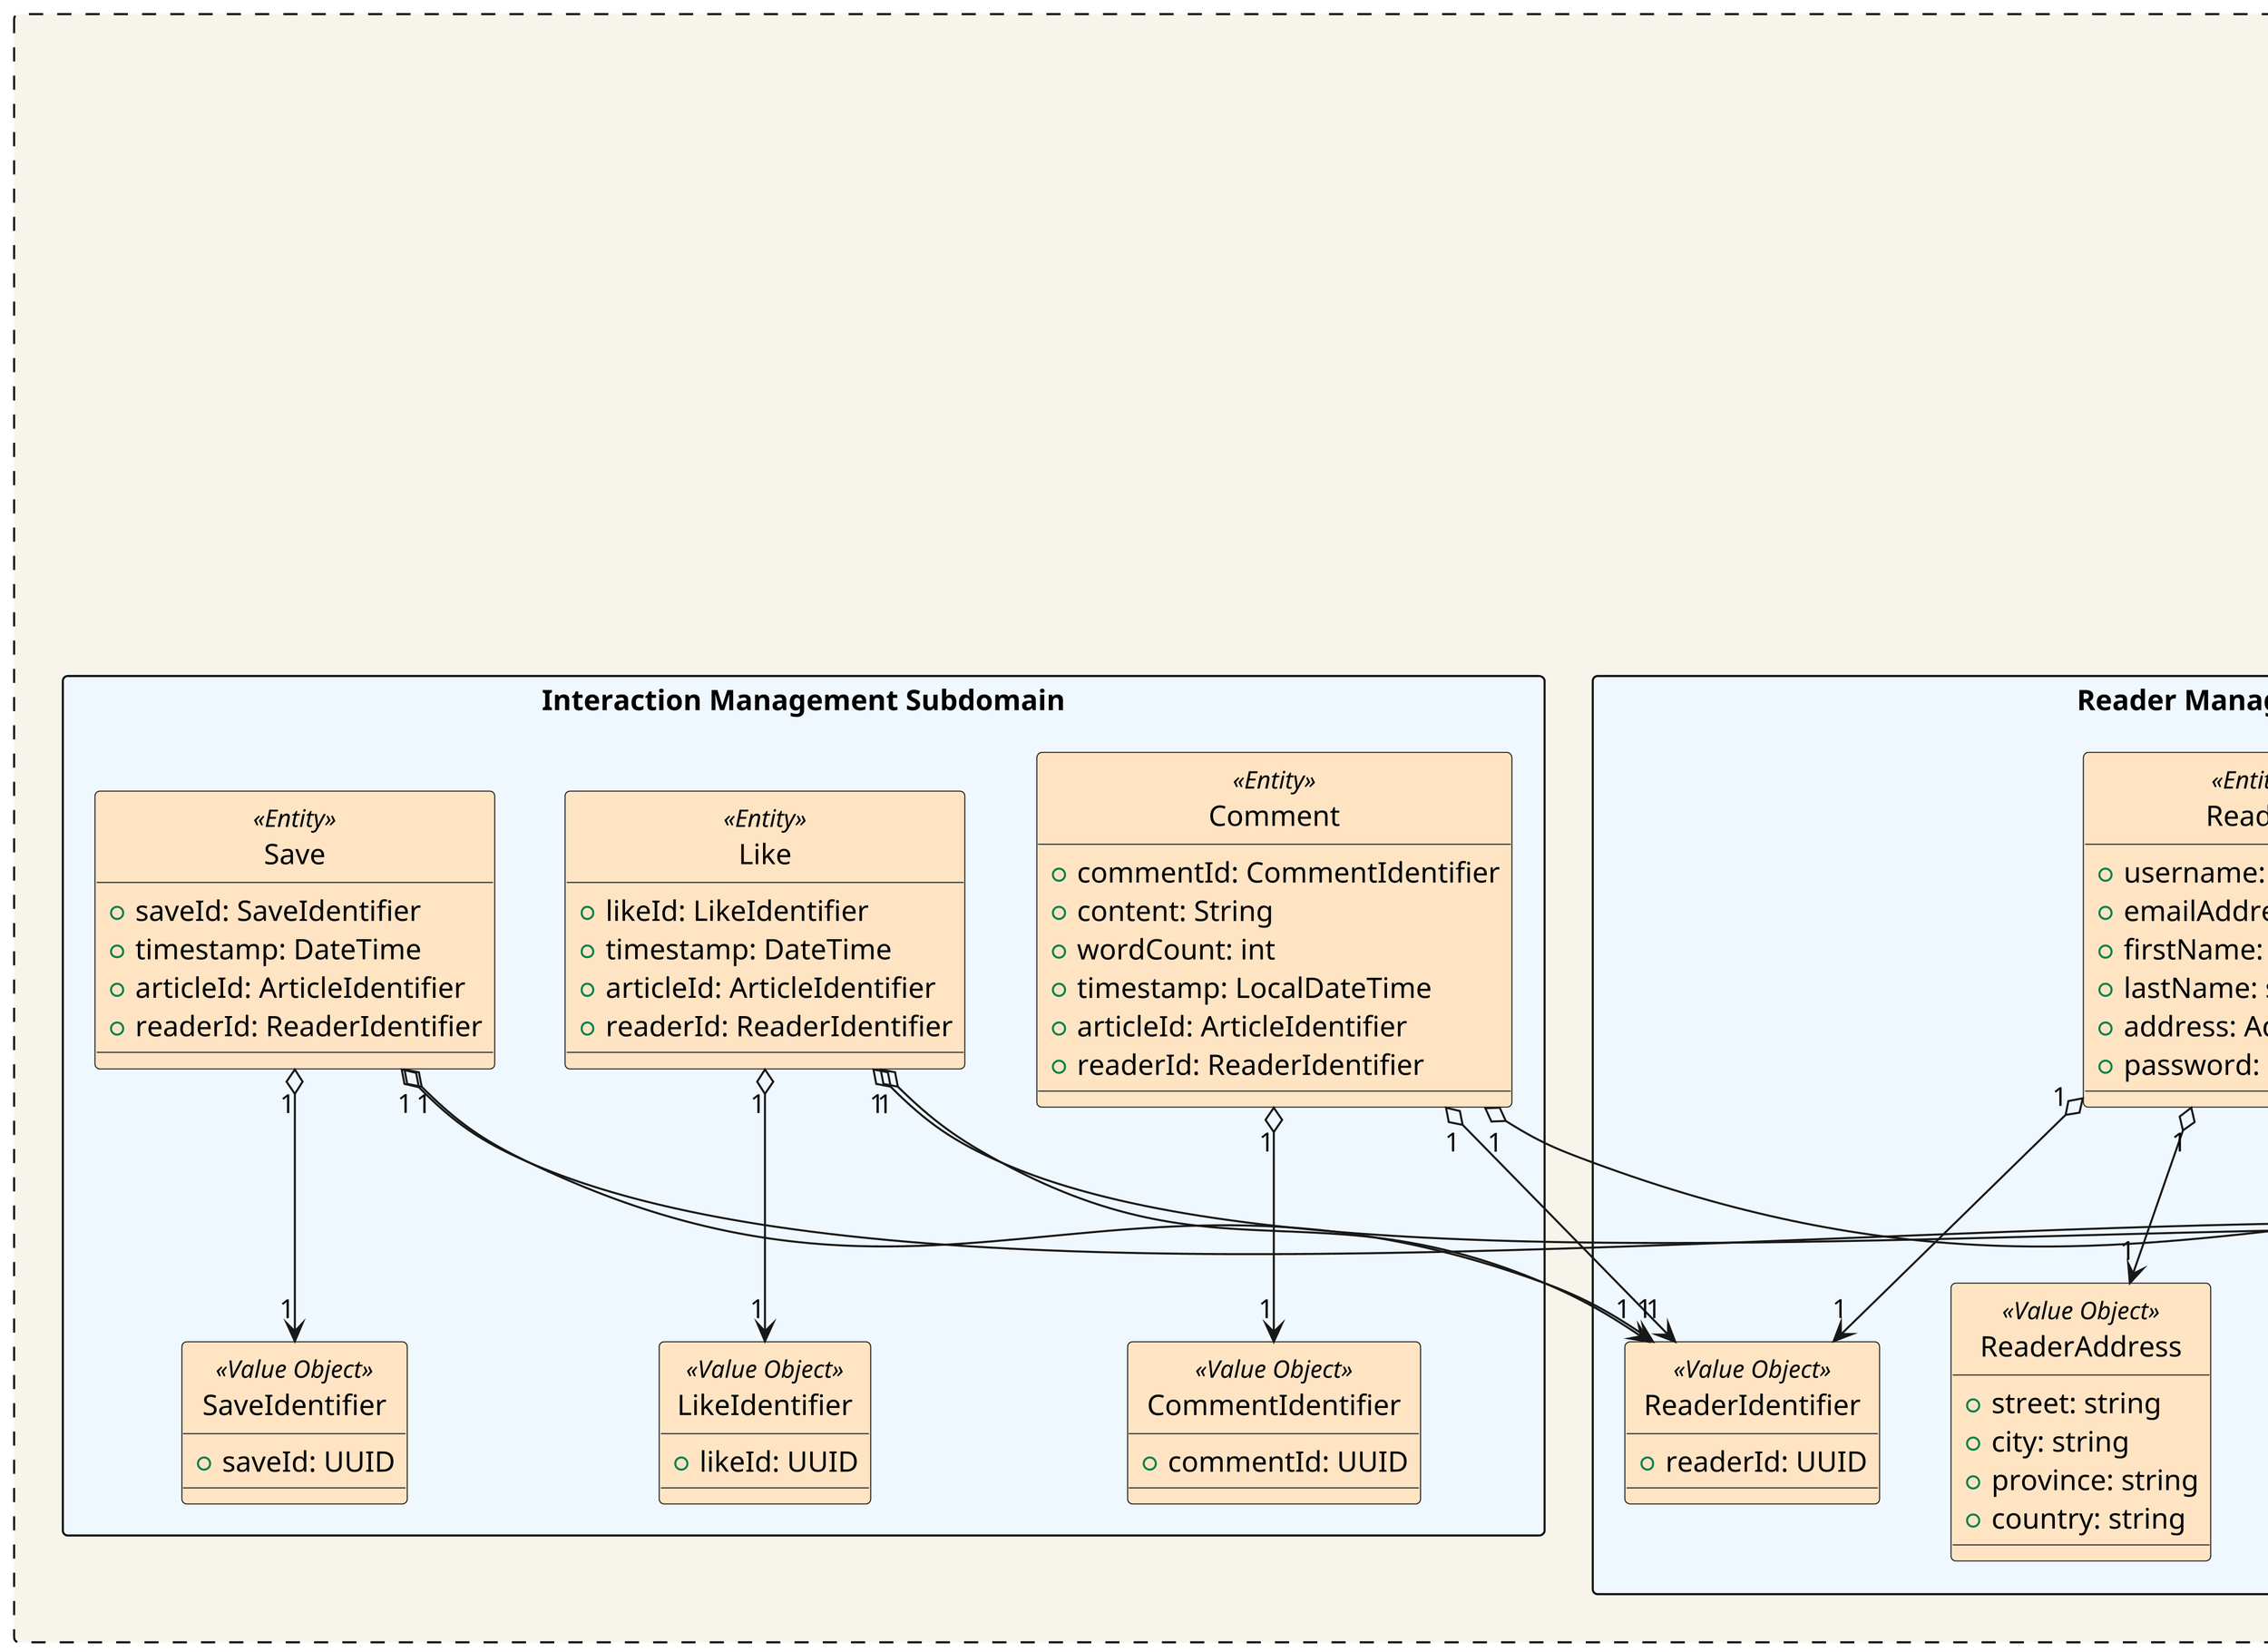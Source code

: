 @startuml
hide circle
top to bottom direction
!define ENTITY(entityName) class entityName << Entity >>
!define AGGREGATE(aggregateName) class aggregateName << Aggregate >>
!define AGGREGATE_ROOT(aggregateRootName) class aggregateRootName << Aggregate Root >>
!define AGGREGATE_ROOT_ENTITY(aggregateRootEntityName) class aggregateRootEntityName << Aggregate Root >> << Entity >>
!define VALUE_OBJECT(valueObjectName) class valueObjectName << Value Object >>

!pragma useVerticalIf on
skinparam dpi 350
skinparam packageStyle rectangle
skinparam rectangle {
    BackgroundColor #f7f4eb
    BorderColor Black
}

rectangle "League Alerts" as BoundedContextLeagueAlerts #line.dashed {

    Package "Reader Management Subdomain" <<Rectangle>> #aliceblue {
        ENTITY(Reader) #bisque {
            + username: Username
            + emailAddress: string
            + firstName: string
            + lastName: string
            + address: Address
            + password: Password
        }

        VALUE_OBJECT(Password) #bisque {
            - value: string
            + isValid(): bool
            + hashPassword(): string
        }

        VALUE_OBJECT(ReaderIdentifier) #bisque {
            + readerId: UUID
        }

        VALUE_OBJECT(Username) #bisque {
            + userName: string
            + isValid(): bool
        }

        VALUE_OBJECT(ReaderAddress) #bisque {
            + street: string
            + city: string
            + province: string
            + country: string
        }

        Reader "1" o--> "1" ReaderAddress
        Reader "1" o--> "1" ReaderIdentifier
        Reader "1" o--> "1" Username
        Reader "1" o--> "1" Password
    }

    Package "Author Management Subdomain" <<Rectangle>> #aliceblue {
        ENTITY(Author) #bisque {
            + username: Username
            + emailAddress: string
            + firstName: string
            + lastName: string
            + biography: Biography
            + articles: ArticleList
            + password: Password
        }

        VALUE_OBJECT(Biography) #bisque {
            + content: string
            + wordCount: int
        }

        VALUE_OBJECT(ArticleList) #bisque {
            + articles: List<ArticleIdentifier>
        }

        VALUE_OBJECT(AuthorIdentifier) #bisque {
            + authorId: UUID
        }

        Author "1" o--> "1" AuthorIdentifier
        Author "1" o--> "1" Biography
        Author "1" o--> "1" ArticleList
        Author "1" o--> "1" Password
    }

    Package "Article Management Subdomain" <<Rectangle>> #aliceblue {
        note "Invariant: Articles marked as 'ARCHIVED' are hidden from public view." as articleInvariant

        AGGREGATE_ROOT_ENTITY(Article) #bisque {

            - status: ArticleStatus
            + title: string
            + body: string
            + wordCount: int
            + tags: string
            + timePosted: DateTime
            + viewCount: int
            + photoUrl: string
        }

        VALUE_OBJECT(ArticleIdentifier) #bisque {
            + articleId: UUID
        }

        VALUE_OBJECT(ArticleStatus) #bisque {
            + <<enum>>
            PUBLISHED
            ARCHIVED
        }

        VALUE_OBJECT(Content) #bisque {
            + title: string
            + body: string
            + wordCount: int
        }



        Article "1" o--> "1" ArticleIdentifier
        Article "1" o--> "1" ArticleStatus
        ArticleList "1" o--> "*" ArticleIdentifier


    }

    Package "Interaction Management Subdomain" <<Rectangle>> #aliceblue {
        ENTITY(Comment) #bisque {
            + commentId: CommentIdentifier
            + content: String
            + wordCount: int
            + timestamp: LocalDateTime
            + articleId: ArticleIdentifier
            + readerId: ReaderIdentifier
        }

        ENTITY(Like) #bisque {
            + likeId: LikeIdentifier
            + timestamp: DateTime
            + articleId: ArticleIdentifier
            + readerId: ReaderIdentifier
        }

        ENTITY(Save) #bisque {
            + saveId: SaveIdentifier
            + timestamp: DateTime
            + articleId: ArticleIdentifier
            + readerId: ReaderIdentifier
        }

        VALUE_OBJECT(CommentIdentifier) #bisque {
            + commentId: UUID
        }

        VALUE_OBJECT(LikeIdentifier) #bisque {
            + likeId: UUID
        }

        VALUE_OBJECT(SaveIdentifier) #bisque {
            + saveId: UUID
        }

        Comment "1" o--> "1" CommentIdentifier
        Comment "1" o--> "1" ArticleIdentifier
        Comment "1" o--> "1" ReaderIdentifier

        Like "1" o--> "1" LikeIdentifier
        Like "1" o--> "1" ArticleIdentifier
        Like "1" o--> "1" ReaderIdentifier

        Save "1" o--> "1" SaveIdentifier
        Save "1" o--> "1" ArticleIdentifier
        Save "1" o--> "1" ReaderIdentifier
    }
}
@enduml
